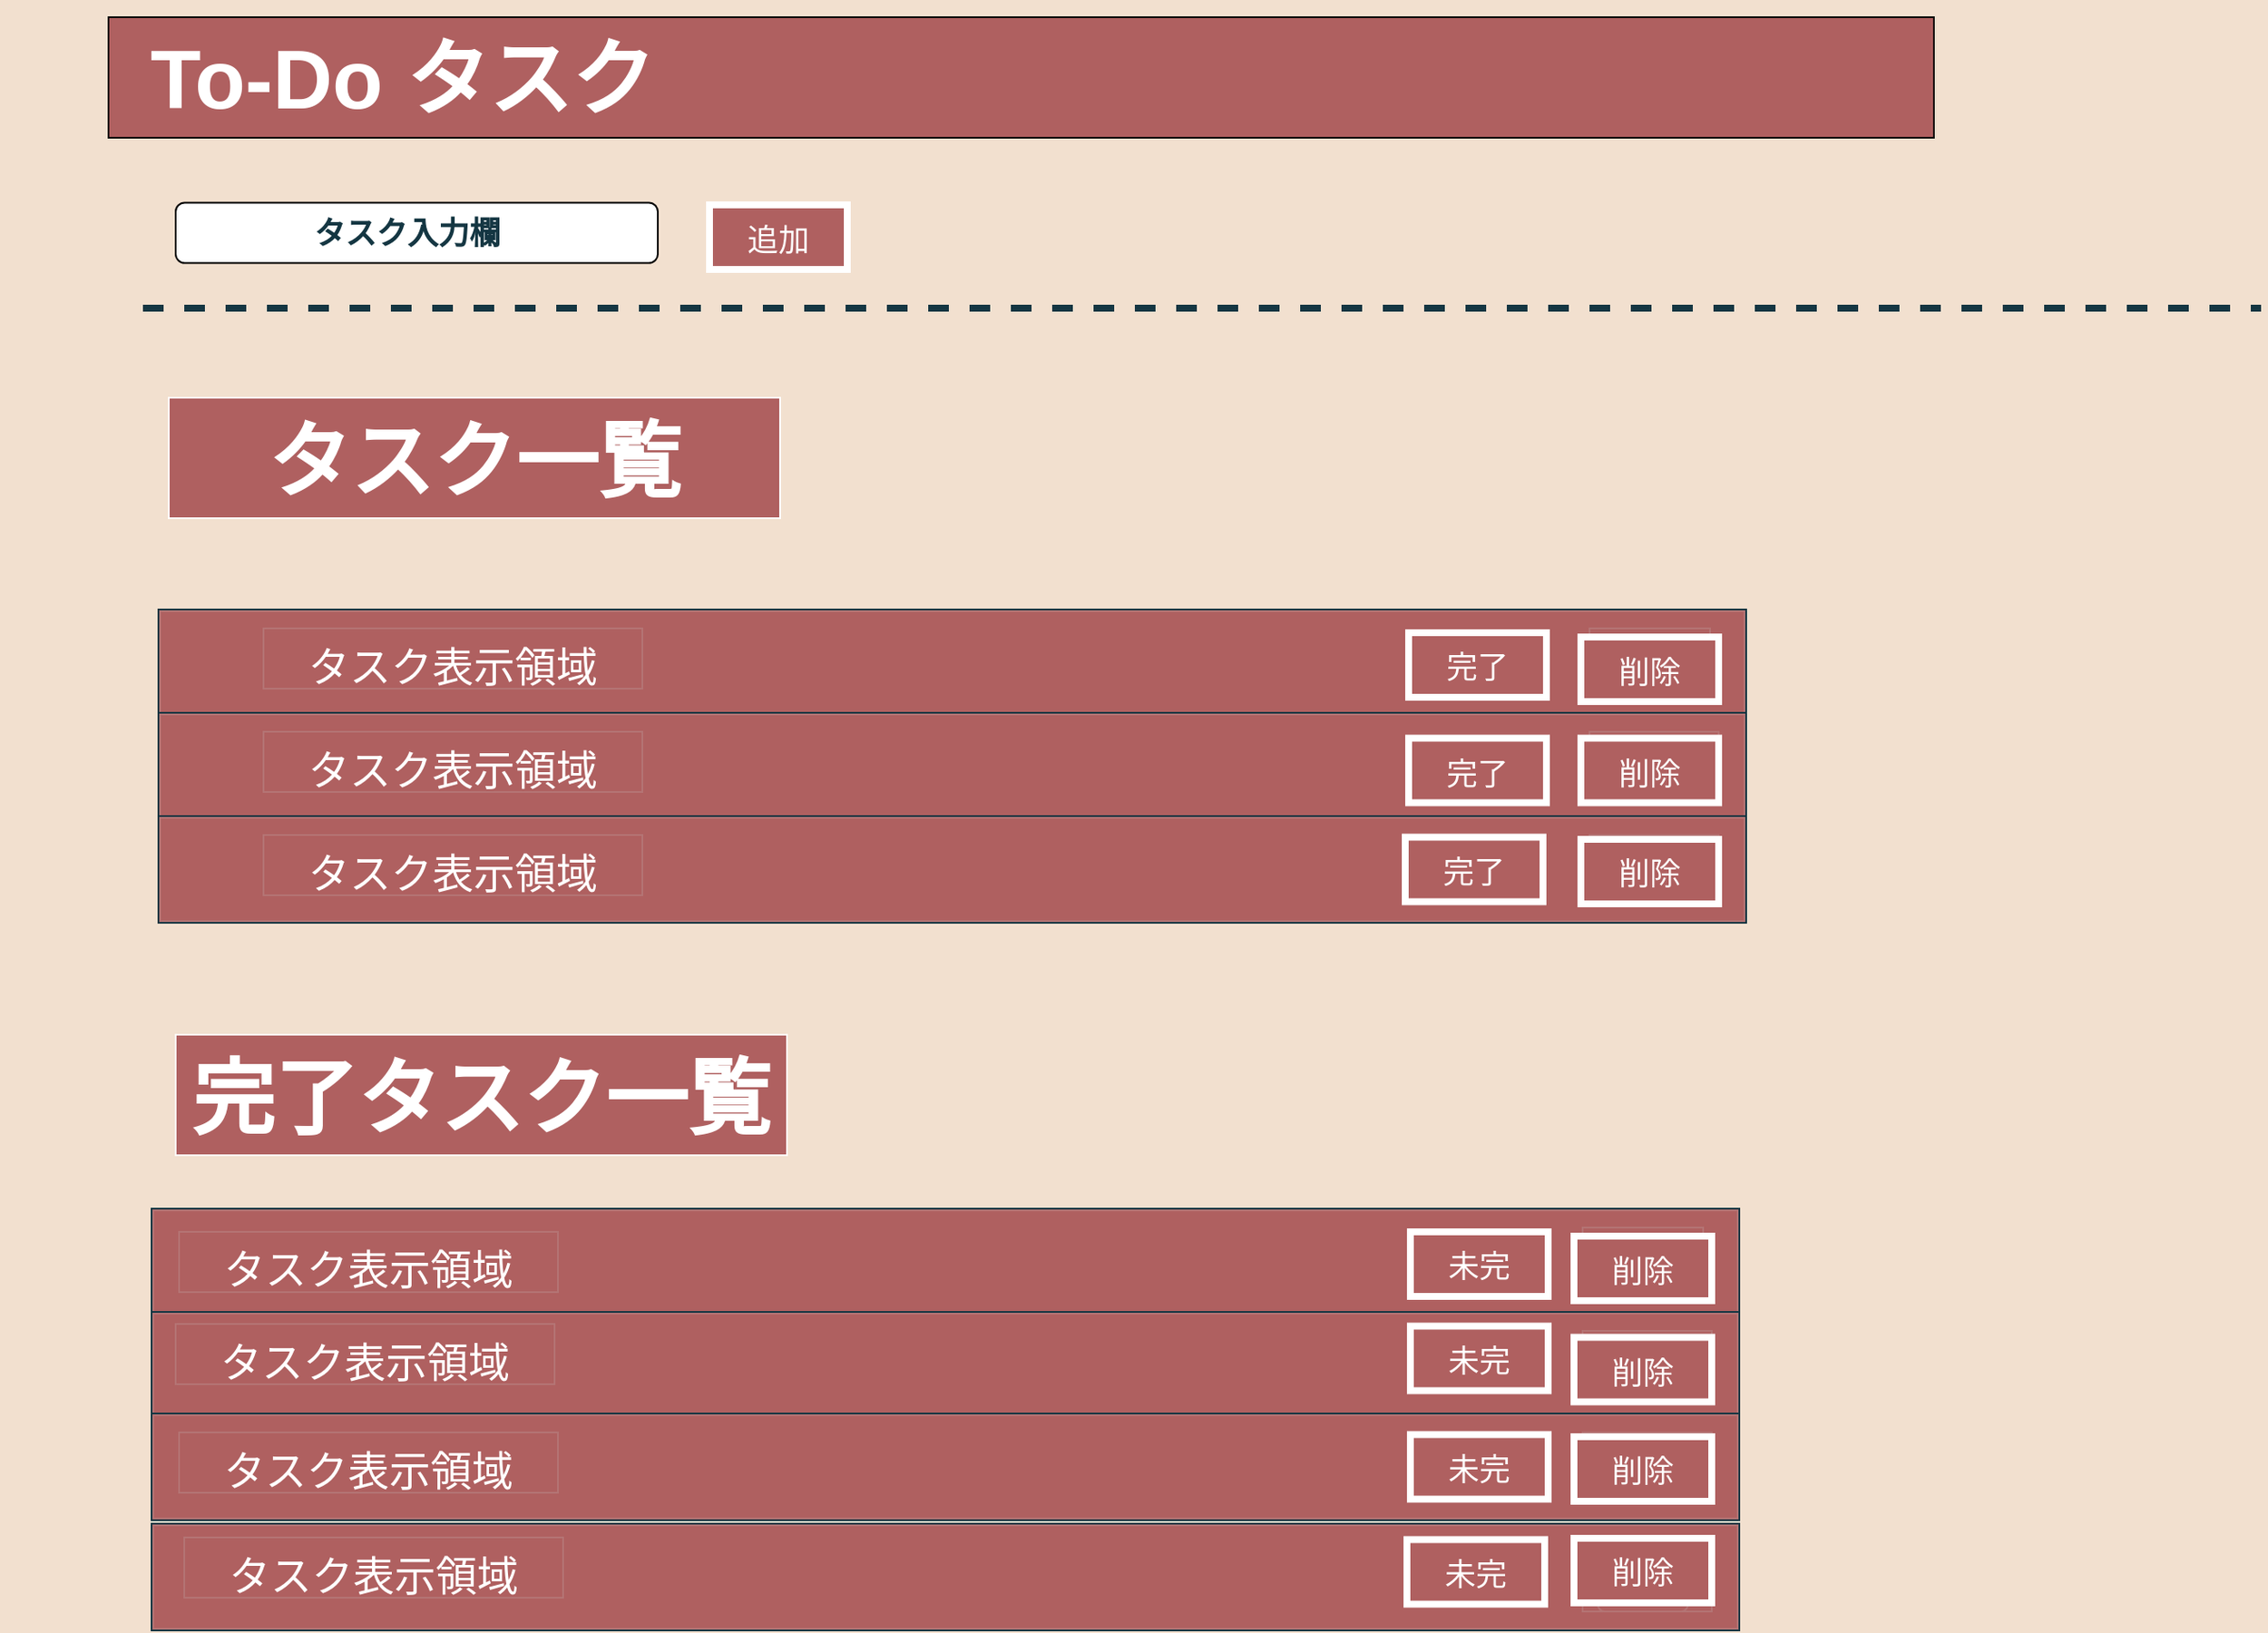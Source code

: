 <mxfile version="15.5.9" type="device"><diagram id="sPoJQPmtl4pyeb0jxavj" name="ページ1"><mxGraphModel dx="3197" dy="2639" grid="0" gridSize="13" guides="1" tooltips="1" connect="1" arrows="0" fold="1" page="1" pageScale="1" pageWidth="827" pageHeight="1169" background="#F2E0CF" math="0" shadow="0"><root><mxCell id="0"/><mxCell id="1" parent="0"/><mxCell id="PM-RHfAxBEITUPaF2qX8-1" value="" style="rounded=0;whiteSpace=wrap;html=1;fillColor=#AF6060;" parent="1" vertex="1"><mxGeometry y="-273" width="1060" height="70" as="geometry"/></mxCell><mxCell id="PM-RHfAxBEITUPaF2qX8-2" value="&lt;h1&gt;&lt;font style=&quot;font-size: 48px&quot;&gt;To-Do タスク&lt;/font&gt;&lt;/h1&gt;" style="text;html=1;resizable=0;autosize=1;align=center;verticalAlign=middle;points=[];rounded=0;fontColor=#FFFFFF;" parent="1" vertex="1"><mxGeometry x="14" y="-270" width="312" height="65" as="geometry"/></mxCell><mxCell id="PM-RHfAxBEITUPaF2qX8-5" value="" style="rounded=1;whiteSpace=wrap;html=1;fontSize=36;" parent="1" vertex="1"><mxGeometry x="39" y="-165.25" width="280" height="35" as="geometry"/></mxCell><mxCell id="PM-RHfAxBEITUPaF2qX8-12" value="" style="endArrow=none;dashed=1;html=1;rounded=0;fontSize=18;labelBackgroundColor=#DAD2D8;strokeColor=#143642;fontColor=#143642;strokeWidth=4;" parent="1" edge="1"><mxGeometry width="50" height="50" relative="1" as="geometry"><mxPoint x="20" y="-104" as="sourcePoint"/><mxPoint x="1250" y="-104" as="targetPoint"/></mxGeometry></mxCell><mxCell id="PM-RHfAxBEITUPaF2qX8-15" value="&lt;h2&gt;&lt;font style=&quot;font-size: 48px&quot;&gt;タスク一覧&lt;/font&gt;&lt;/h2&gt;" style="text;html=1;strokeColor=#FFFFFF;fillColor=#AF6060;align=center;verticalAlign=middle;whiteSpace=wrap;rounded=0;fontSize=36;fontColor=#FFFFFF;labelBackgroundColor=none;" parent="1" vertex="1"><mxGeometry x="35" y="-52" width="355" height="70" as="geometry"/></mxCell><mxCell id="PM-RHfAxBEITUPaF2qX8-38" value="" style="group;fillColor=none;strokeColor=#143642;fontColor=#FFFFFF;strokeWidth=3;perimeterSpacing=3;" parent="1" vertex="1" connectable="0"><mxGeometry x="30" y="72" width="920" height="60" as="geometry"/></mxCell><mxCell id="PM-RHfAxBEITUPaF2qX8-39" value="" style="rounded=0;whiteSpace=wrap;html=1;fontSize=36;fillColor=#AF6060;strokeColor=#B47474;fontColor=#FFFFFF;perimeterSpacing=3;" parent="PM-RHfAxBEITUPaF2qX8-38" vertex="1"><mxGeometry width="920.0" height="60" as="geometry"/></mxCell><mxCell id="PM-RHfAxBEITUPaF2qX8-41" value="&lt;font style=&quot;font-size: 24px&quot;&gt;タスク表示領域&lt;/font&gt;" style="text;html=1;align=center;verticalAlign=middle;whiteSpace=wrap;rounded=0;fontSize=36;fillColor=#AF6060;strokeColor=#B47474;fontColor=#FFFFFF;perimeterSpacing=3;" parent="PM-RHfAxBEITUPaF2qX8-38" vertex="1"><mxGeometry x="60" y="10" width="220" height="35" as="geometry"/></mxCell><mxCell id="PM-RHfAxBEITUPaF2qX8-42" value="" style="group;fillColor=#AF6060;strokeColor=#B47474;fontColor=#FFFFFF;perimeterSpacing=3;" parent="PM-RHfAxBEITUPaF2qX8-38" vertex="1" connectable="0"><mxGeometry x="830" y="10" width="70" height="40" as="geometry"/></mxCell><mxCell id="PM-RHfAxBEITUPaF2qX8-43" value="" style="rounded=1;whiteSpace=wrap;html=1;fontSize=36;fillColor=#AF6060;strokeColor=#B47474;fontColor=#FFFFFF;perimeterSpacing=3;" parent="PM-RHfAxBEITUPaF2qX8-42" vertex="1"><mxGeometry x="8.75" y="12" width="52.5" height="28.0" as="geometry"/></mxCell><mxCell id="PM-RHfAxBEITUPaF2qX8-71" value="" style="group;perimeterSpacing=3;" parent="PM-RHfAxBEITUPaF2qX8-38" vertex="1" connectable="0"><mxGeometry x="825" y="10" width="80" height="42.5" as="geometry"/></mxCell><mxCell id="PM-RHfAxBEITUPaF2qX8-72" value="" style="group;fillColor=#AF6060;strokeColor=#FFFFFF;strokeWidth=4;container=0;perimeterSpacing=3;" parent="PM-RHfAxBEITUPaF2qX8-71" vertex="1" connectable="0"><mxGeometry y="5" width="80" height="37.5" as="geometry"/></mxCell><mxCell id="PM-RHfAxBEITUPaF2qX8-73" value="&lt;font color=&quot;#ffffff&quot;&gt;&lt;span style=&quot;font-size: 18px&quot;&gt;削除&lt;/span&gt;&lt;/font&gt;" style="text;html=1;align=center;verticalAlign=middle;whiteSpace=wrap;rounded=0;fontSize=36;fillColor=none;strokeColor=none;strokeWidth=3;perimeterSpacing=3;" parent="PM-RHfAxBEITUPaF2qX8-71" vertex="1"><mxGeometry width="80" height="37.5" as="geometry"/></mxCell><mxCell id="YsrmhffFccaybpLMgvlw-38" value="" style="group;perimeterSpacing=3;" vertex="1" connectable="0" parent="PM-RHfAxBEITUPaF2qX8-38"><mxGeometry x="725" y="7.5" width="80" height="42.5" as="geometry"/></mxCell><mxCell id="YsrmhffFccaybpLMgvlw-39" value="" style="group;fillColor=#AF6060;strokeColor=#FFFFFF;strokeWidth=4;container=0;perimeterSpacing=3;" vertex="1" connectable="0" parent="YsrmhffFccaybpLMgvlw-38"><mxGeometry y="5" width="80" height="37.5" as="geometry"/></mxCell><mxCell id="YsrmhffFccaybpLMgvlw-40" value="&lt;font color=&quot;#ffffff&quot;&gt;&lt;span style=&quot;font-size: 18px&quot;&gt;完了&lt;/span&gt;&lt;/font&gt;" style="text;html=1;align=center;verticalAlign=middle;whiteSpace=wrap;rounded=0;fontSize=36;fillColor=none;strokeColor=none;strokeWidth=3;perimeterSpacing=3;" vertex="1" parent="YsrmhffFccaybpLMgvlw-38"><mxGeometry width="80" height="37.5" as="geometry"/></mxCell><mxCell id="PM-RHfAxBEITUPaF2qX8-48" value="" style="group;fillColor=none;strokeColor=#143642;fontColor=#FFFFFF;strokeWidth=3;perimeterSpacing=3;" parent="1" vertex="1" connectable="0"><mxGeometry x="30" y="132" width="920" height="60" as="geometry"/></mxCell><mxCell id="PM-RHfAxBEITUPaF2qX8-49" value="" style="rounded=0;whiteSpace=wrap;html=1;fontSize=36;fillColor=#AF6060;strokeColor=#B47474;fontColor=#FFFFFF;perimeterSpacing=3;" parent="PM-RHfAxBEITUPaF2qX8-48" vertex="1"><mxGeometry width="920.0" height="60" as="geometry"/></mxCell><mxCell id="PM-RHfAxBEITUPaF2qX8-50" value="&lt;font style=&quot;font-size: 24px&quot;&gt;タスク表示領域&lt;/font&gt;" style="text;html=1;align=center;verticalAlign=middle;whiteSpace=wrap;rounded=0;fontSize=36;fillColor=#AF6060;strokeColor=#B47474;fontColor=#FFFFFF;perimeterSpacing=3;" parent="PM-RHfAxBEITUPaF2qX8-48" vertex="1"><mxGeometry x="60" y="10" width="220" height="35" as="geometry"/></mxCell><mxCell id="PM-RHfAxBEITUPaF2qX8-51" value="" style="group;fillColor=#AF6060;strokeColor=#B47474;fontColor=#FFFFFF;perimeterSpacing=3;" parent="PM-RHfAxBEITUPaF2qX8-48" vertex="1" connectable="0"><mxGeometry x="830" y="10" width="75" height="41.25" as="geometry"/></mxCell><mxCell id="PM-RHfAxBEITUPaF2qX8-52" value="" style="rounded=1;whiteSpace=wrap;html=1;fontSize=36;fillColor=#AF6060;strokeColor=#B47474;fontColor=#FFFFFF;perimeterSpacing=3;" parent="PM-RHfAxBEITUPaF2qX8-51" vertex="1"><mxGeometry x="8.75" y="12" width="52.5" height="28.0" as="geometry"/></mxCell><mxCell id="PM-RHfAxBEITUPaF2qX8-74" value="" style="group;perimeterSpacing=3;" parent="PM-RHfAxBEITUPaF2qX8-51" vertex="1" connectable="0"><mxGeometry x="-5" y="-1.25" width="80" height="42.5" as="geometry"/></mxCell><mxCell id="PM-RHfAxBEITUPaF2qX8-75" value="" style="group;fillColor=#AF6060;strokeColor=#FFFFFF;strokeWidth=4;container=0;perimeterSpacing=3;" parent="PM-RHfAxBEITUPaF2qX8-74" vertex="1" connectable="0"><mxGeometry y="5" width="80" height="37.5" as="geometry"/></mxCell><mxCell id="PM-RHfAxBEITUPaF2qX8-76" value="&lt;font color=&quot;#ffffff&quot;&gt;&lt;span style=&quot;font-size: 18px&quot;&gt;削除&lt;/span&gt;&lt;/font&gt;" style="text;html=1;align=center;verticalAlign=middle;whiteSpace=wrap;rounded=0;fontSize=36;fillColor=none;strokeColor=none;strokeWidth=3;perimeterSpacing=3;" parent="PM-RHfAxBEITUPaF2qX8-74" vertex="1"><mxGeometry width="80" height="37.5" as="geometry"/></mxCell><mxCell id="YsrmhffFccaybpLMgvlw-41" value="" style="group;perimeterSpacing=3;" vertex="1" connectable="0" parent="PM-RHfAxBEITUPaF2qX8-48"><mxGeometry x="725" y="8.75" width="80" height="42.5" as="geometry"/></mxCell><mxCell id="YsrmhffFccaybpLMgvlw-42" value="" style="group;fillColor=#AF6060;strokeColor=#FFFFFF;strokeWidth=4;container=0;perimeterSpacing=3;" vertex="1" connectable="0" parent="YsrmhffFccaybpLMgvlw-41"><mxGeometry y="5" width="80" height="37.5" as="geometry"/></mxCell><mxCell id="YsrmhffFccaybpLMgvlw-43" value="&lt;font color=&quot;#ffffff&quot;&gt;&lt;span style=&quot;font-size: 18px&quot;&gt;完了&lt;/span&gt;&lt;/font&gt;" style="text;html=1;align=center;verticalAlign=middle;whiteSpace=wrap;rounded=0;fontSize=36;fillColor=none;strokeColor=none;strokeWidth=3;perimeterSpacing=3;" vertex="1" parent="YsrmhffFccaybpLMgvlw-41"><mxGeometry width="80" height="37.5" as="geometry"/></mxCell><mxCell id="PM-RHfAxBEITUPaF2qX8-55" value="" style="group;fillColor=none;strokeColor=#143642;fontColor=#FFFFFF;strokeWidth=3;perimeterSpacing=3;" parent="1" vertex="1" connectable="0"><mxGeometry x="30" y="192" width="920" height="60" as="geometry"/></mxCell><mxCell id="PM-RHfAxBEITUPaF2qX8-56" value="" style="rounded=0;whiteSpace=wrap;html=1;fontSize=36;fillColor=#AF6060;strokeColor=#B47474;fontColor=#FFFFFF;perimeterSpacing=3;" parent="PM-RHfAxBEITUPaF2qX8-55" vertex="1"><mxGeometry width="920.0" height="60" as="geometry"/></mxCell><mxCell id="PM-RHfAxBEITUPaF2qX8-57" value="&lt;font style=&quot;font-size: 24px&quot;&gt;タスク表示領域&lt;/font&gt;" style="text;html=1;align=center;verticalAlign=middle;whiteSpace=wrap;rounded=0;fontSize=36;fillColor=#AF6060;strokeColor=#B47474;fontColor=#FFFFFF;perimeterSpacing=3;" parent="PM-RHfAxBEITUPaF2qX8-55" vertex="1"><mxGeometry x="60" y="10" width="220" height="35" as="geometry"/></mxCell><mxCell id="PM-RHfAxBEITUPaF2qX8-58" value="" style="group;fillColor=#AF6060;strokeColor=#B47474;fontColor=#FFFFFF;perimeterSpacing=3;" parent="PM-RHfAxBEITUPaF2qX8-55" vertex="1" connectable="0"><mxGeometry x="830" y="10" width="75" height="40" as="geometry"/></mxCell><mxCell id="PM-RHfAxBEITUPaF2qX8-59" value="" style="rounded=1;whiteSpace=wrap;html=1;fontSize=36;fillColor=#AF6060;strokeColor=#B47474;fontColor=#FFFFFF;perimeterSpacing=3;" parent="PM-RHfAxBEITUPaF2qX8-58" vertex="1"><mxGeometry x="8.75" y="12" width="52.5" height="28.0" as="geometry"/></mxCell><mxCell id="PM-RHfAxBEITUPaF2qX8-77" value="" style="group;perimeterSpacing=3;" parent="PM-RHfAxBEITUPaF2qX8-58" vertex="1" connectable="0"><mxGeometry x="-5" y="-2.5" width="80" height="42.5" as="geometry"/></mxCell><mxCell id="PM-RHfAxBEITUPaF2qX8-78" value="" style="group;fillColor=#AF6060;strokeColor=#FFFFFF;strokeWidth=4;container=0;perimeterSpacing=3;" parent="PM-RHfAxBEITUPaF2qX8-77" vertex="1" connectable="0"><mxGeometry y="5" width="80" height="37.5" as="geometry"/></mxCell><mxCell id="PM-RHfAxBEITUPaF2qX8-79" value="&lt;div&gt;&lt;span style=&quot;font-size: 18px ; color: rgb(255 , 255 , 255) ; line-height: 1.2&quot;&gt;削除&lt;/span&gt;&lt;/div&gt;" style="text;html=1;align=center;verticalAlign=middle;whiteSpace=wrap;rounded=0;fontSize=36;fillColor=none;strokeColor=none;strokeWidth=3;perimeterSpacing=3;" parent="PM-RHfAxBEITUPaF2qX8-77" vertex="1"><mxGeometry width="80" height="37.5" as="geometry"/></mxCell><mxCell id="YsrmhffFccaybpLMgvlw-44" value="" style="group;perimeterSpacing=3;" vertex="1" connectable="0" parent="PM-RHfAxBEITUPaF2qX8-55"><mxGeometry x="723" y="6.25" width="80" height="42.5" as="geometry"/></mxCell><mxCell id="YsrmhffFccaybpLMgvlw-45" value="" style="group;fillColor=#AF6060;strokeColor=#FFFFFF;strokeWidth=4;container=0;perimeterSpacing=3;" vertex="1" connectable="0" parent="YsrmhffFccaybpLMgvlw-44"><mxGeometry y="5" width="80" height="37.5" as="geometry"/></mxCell><mxCell id="YsrmhffFccaybpLMgvlw-46" value="&lt;font color=&quot;#ffffff&quot;&gt;&lt;span style=&quot;font-size: 18px&quot;&gt;完了&lt;/span&gt;&lt;/font&gt;" style="text;html=1;align=center;verticalAlign=middle;whiteSpace=wrap;rounded=0;fontSize=36;fillColor=none;strokeColor=none;strokeWidth=3;perimeterSpacing=3;" vertex="1" parent="YsrmhffFccaybpLMgvlw-44"><mxGeometry width="80" height="37.5" as="geometry"/></mxCell><mxCell id="PM-RHfAxBEITUPaF2qX8-70" value="" style="group" parent="1" vertex="1" connectable="0"><mxGeometry x="349" y="-169" width="80" height="42.5" as="geometry"/></mxCell><mxCell id="PM-RHfAxBEITUPaF2qX8-10" value="" style="group;fillColor=#AF6060;strokeColor=#FFFFFF;strokeWidth=4;container=0;" parent="PM-RHfAxBEITUPaF2qX8-70" vertex="1" connectable="0"><mxGeometry y="5" width="80" height="37.5" as="geometry"/></mxCell><mxCell id="PM-RHfAxBEITUPaF2qX8-7" value="&lt;div&gt;&lt;span style=&quot;font-size: 18px ; color: rgb(255 , 255 , 255) ; line-height: 1.2&quot;&gt;追加&lt;/span&gt;&lt;/div&gt;" style="text;html=1;align=center;verticalAlign=middle;whiteSpace=wrap;rounded=0;fontSize=36;fillColor=none;strokeColor=none;strokeWidth=3;" parent="PM-RHfAxBEITUPaF2qX8-70" vertex="1"><mxGeometry width="80" height="37.5" as="geometry"/></mxCell><mxCell id="PM-RHfAxBEITUPaF2qX8-83" value="&lt;h5&gt;&lt;font style=&quot;font-size: 18px&quot;&gt;タスク入力欄&lt;/font&gt;&lt;/h5&gt;" style="text;html=1;strokeColor=none;fillColor=none;align=center;verticalAlign=middle;whiteSpace=wrap;rounded=0;labelBackgroundColor=none;sketch=0;fontSize=48;fontColor=#143642;" parent="1" vertex="1"><mxGeometry x="-63" y="-157" width="473" height="3" as="geometry"/></mxCell><mxCell id="YsrmhffFccaybpLMgvlw-1" value="&lt;h2&gt;&lt;span style=&quot;font-size: 48px&quot;&gt;完了タスク一覧&lt;/span&gt;&lt;/h2&gt;" style="text;html=1;strokeColor=#FFFFFF;fillColor=#AF6060;align=center;verticalAlign=middle;whiteSpace=wrap;rounded=0;fontSize=36;fontColor=#FFFFFF;labelBackgroundColor=none;" vertex="1" parent="1"><mxGeometry x="39" y="318" width="355" height="70" as="geometry"/></mxCell><mxCell id="YsrmhffFccaybpLMgvlw-2" value="" style="group;fillColor=none;strokeColor=#143642;fontColor=#FFFFFF;strokeWidth=3;perimeterSpacing=3;" vertex="1" connectable="0" parent="1"><mxGeometry x="26" y="420" width="920" height="60" as="geometry"/></mxCell><mxCell id="YsrmhffFccaybpLMgvlw-3" value="" style="rounded=0;whiteSpace=wrap;html=1;fontSize=36;fillColor=#AF6060;strokeColor=#B47474;fontColor=#FFFFFF;perimeterSpacing=3;" vertex="1" parent="YsrmhffFccaybpLMgvlw-2"><mxGeometry width="920.0" height="60" as="geometry"/></mxCell><mxCell id="YsrmhffFccaybpLMgvlw-4" value="&lt;font style=&quot;font-size: 24px&quot;&gt;タスク表示領域&lt;/font&gt;" style="text;html=1;align=center;verticalAlign=middle;whiteSpace=wrap;rounded=0;fontSize=36;fillColor=#AF6060;strokeColor=#B47474;fontColor=#FFFFFF;perimeterSpacing=3;" vertex="1" parent="YsrmhffFccaybpLMgvlw-2"><mxGeometry x="15" y="12.5" width="220" height="35" as="geometry"/></mxCell><mxCell id="YsrmhffFccaybpLMgvlw-5" value="" style="group;fillColor=#AF6060;strokeColor=#B47474;fontColor=#FFFFFF;perimeterSpacing=3;" vertex="1" connectable="0" parent="YsrmhffFccaybpLMgvlw-2"><mxGeometry x="830" y="10" width="70" height="40" as="geometry"/></mxCell><mxCell id="YsrmhffFccaybpLMgvlw-6" value="" style="rounded=1;whiteSpace=wrap;html=1;fontSize=36;fillColor=#AF6060;strokeColor=#B47474;fontColor=#FFFFFF;perimeterSpacing=3;" vertex="1" parent="YsrmhffFccaybpLMgvlw-5"><mxGeometry x="8.75" y="12" width="52.5" height="28.0" as="geometry"/></mxCell><mxCell id="YsrmhffFccaybpLMgvlw-8" value="" style="group;perimeterSpacing=3;" vertex="1" connectable="0" parent="YsrmhffFccaybpLMgvlw-2"><mxGeometry x="825" y="10" width="80" height="42.5" as="geometry"/></mxCell><mxCell id="YsrmhffFccaybpLMgvlw-9" value="" style="group;fillColor=#AF6060;strokeColor=#FFFFFF;strokeWidth=4;container=0;perimeterSpacing=3;" vertex="1" connectable="0" parent="YsrmhffFccaybpLMgvlw-8"><mxGeometry y="5" width="80" height="37.5" as="geometry"/></mxCell><mxCell id="YsrmhffFccaybpLMgvlw-10" value="&lt;font color=&quot;#ffffff&quot;&gt;&lt;span style=&quot;font-size: 18px&quot;&gt;削除&lt;/span&gt;&lt;/font&gt;" style="text;html=1;align=center;verticalAlign=middle;whiteSpace=wrap;rounded=0;fontSize=36;fillColor=none;strokeColor=none;strokeWidth=3;perimeterSpacing=3;" vertex="1" parent="YsrmhffFccaybpLMgvlw-8"><mxGeometry width="80" height="37.5" as="geometry"/></mxCell><mxCell id="YsrmhffFccaybpLMgvlw-47" value="" style="group;perimeterSpacing=3;" vertex="1" connectable="0" parent="YsrmhffFccaybpLMgvlw-2"><mxGeometry x="730" y="7.5" width="80" height="42.5" as="geometry"/></mxCell><mxCell id="YsrmhffFccaybpLMgvlw-48" value="" style="group;fillColor=#AF6060;strokeColor=#FFFFFF;strokeWidth=4;container=0;perimeterSpacing=3;" vertex="1" connectable="0" parent="YsrmhffFccaybpLMgvlw-47"><mxGeometry y="5" width="80" height="37.5" as="geometry"/></mxCell><mxCell id="YsrmhffFccaybpLMgvlw-49" value="&lt;font color=&quot;#ffffff&quot;&gt;&lt;span style=&quot;font-size: 18px&quot;&gt;未完&lt;/span&gt;&lt;/font&gt;" style="text;html=1;align=center;verticalAlign=middle;whiteSpace=wrap;rounded=0;fontSize=36;fillColor=none;strokeColor=none;strokeWidth=3;perimeterSpacing=3;" vertex="1" parent="YsrmhffFccaybpLMgvlw-47"><mxGeometry width="80" height="37.5" as="geometry"/></mxCell><mxCell id="YsrmhffFccaybpLMgvlw-11" value="" style="group;fillColor=none;strokeColor=#143642;fontColor=#FFFFFF;strokeWidth=3;perimeterSpacing=3;" vertex="1" connectable="0" parent="1"><mxGeometry x="26" y="480" width="920" height="60" as="geometry"/></mxCell><mxCell id="YsrmhffFccaybpLMgvlw-12" value="" style="rounded=0;whiteSpace=wrap;html=1;fontSize=36;fillColor=#AF6060;strokeColor=#B47474;fontColor=#FFFFFF;perimeterSpacing=3;" vertex="1" parent="YsrmhffFccaybpLMgvlw-11"><mxGeometry width="920.0" height="60" as="geometry"/></mxCell><mxCell id="YsrmhffFccaybpLMgvlw-13" value="&lt;font style=&quot;font-size: 24px&quot;&gt;タスク表示領域&lt;/font&gt;" style="text;html=1;align=center;verticalAlign=middle;whiteSpace=wrap;rounded=0;fontSize=36;fillColor=#AF6060;strokeColor=#B47474;fontColor=#FFFFFF;perimeterSpacing=3;" vertex="1" parent="YsrmhffFccaybpLMgvlw-11"><mxGeometry x="13" y="6" width="220" height="35" as="geometry"/></mxCell><mxCell id="YsrmhffFccaybpLMgvlw-15" value="" style="group;fillColor=#AF6060;strokeColor=#B47474;fontColor=#FFFFFF;perimeterSpacing=3;" vertex="1" connectable="0" parent="YsrmhffFccaybpLMgvlw-11"><mxGeometry x="830" y="10" width="75" height="41.25" as="geometry"/></mxCell><mxCell id="YsrmhffFccaybpLMgvlw-16" value="" style="rounded=1;whiteSpace=wrap;html=1;fontSize=36;fillColor=#AF6060;strokeColor=#B47474;fontColor=#FFFFFF;perimeterSpacing=3;" vertex="1" parent="YsrmhffFccaybpLMgvlw-15"><mxGeometry x="8.75" y="12" width="52.5" height="28.0" as="geometry"/></mxCell><mxCell id="YsrmhffFccaybpLMgvlw-17" value="" style="group;perimeterSpacing=3;" vertex="1" connectable="0" parent="YsrmhffFccaybpLMgvlw-15"><mxGeometry x="-5" y="-1.25" width="80" height="42.5" as="geometry"/></mxCell><mxCell id="YsrmhffFccaybpLMgvlw-18" value="" style="group;fillColor=#AF6060;strokeColor=#FFFFFF;strokeWidth=4;container=0;perimeterSpacing=3;" vertex="1" connectable="0" parent="YsrmhffFccaybpLMgvlw-17"><mxGeometry y="5" width="80" height="37.5" as="geometry"/></mxCell><mxCell id="YsrmhffFccaybpLMgvlw-19" value="&lt;font color=&quot;#ffffff&quot;&gt;&lt;span style=&quot;font-size: 18px&quot;&gt;削除&lt;/span&gt;&lt;/font&gt;" style="text;html=1;align=center;verticalAlign=middle;whiteSpace=wrap;rounded=0;fontSize=36;fillColor=none;strokeColor=none;strokeWidth=3;perimeterSpacing=3;" vertex="1" parent="YsrmhffFccaybpLMgvlw-17"><mxGeometry width="80" height="37.5" as="geometry"/></mxCell><mxCell id="YsrmhffFccaybpLMgvlw-53" value="" style="group;perimeterSpacing=3;" vertex="1" connectable="0" parent="YsrmhffFccaybpLMgvlw-11"><mxGeometry x="730" y="2.25" width="80" height="42.5" as="geometry"/></mxCell><mxCell id="YsrmhffFccaybpLMgvlw-54" value="" style="group;fillColor=#AF6060;strokeColor=#FFFFFF;strokeWidth=4;container=0;perimeterSpacing=3;" vertex="1" connectable="0" parent="YsrmhffFccaybpLMgvlw-53"><mxGeometry y="5" width="80" height="37.5" as="geometry"/></mxCell><mxCell id="YsrmhffFccaybpLMgvlw-55" value="&lt;font color=&quot;#ffffff&quot;&gt;&lt;span style=&quot;font-size: 18px&quot;&gt;未完&lt;/span&gt;&lt;/font&gt;" style="text;html=1;align=center;verticalAlign=middle;whiteSpace=wrap;rounded=0;fontSize=36;fillColor=none;strokeColor=none;strokeWidth=3;perimeterSpacing=3;" vertex="1" parent="YsrmhffFccaybpLMgvlw-53"><mxGeometry width="80" height="37.5" as="geometry"/></mxCell><mxCell id="YsrmhffFccaybpLMgvlw-20" value="" style="group;fillColor=none;strokeColor=#143642;fontColor=#FFFFFF;strokeWidth=3;perimeterSpacing=3;" vertex="1" connectable="0" parent="1"><mxGeometry x="26" y="539" width="920" height="60" as="geometry"/></mxCell><mxCell id="YsrmhffFccaybpLMgvlw-21" value="" style="rounded=0;whiteSpace=wrap;html=1;fontSize=36;fillColor=#AF6060;strokeColor=#B47474;fontColor=#FFFFFF;perimeterSpacing=3;" vertex="1" parent="YsrmhffFccaybpLMgvlw-20"><mxGeometry width="920.0" height="60" as="geometry"/></mxCell><mxCell id="YsrmhffFccaybpLMgvlw-22" value="&lt;font style=&quot;font-size: 24px&quot;&gt;タスク表示領域&lt;/font&gt;" style="text;html=1;align=center;verticalAlign=middle;whiteSpace=wrap;rounded=0;fontSize=36;fillColor=#AF6060;strokeColor=#B47474;fontColor=#FFFFFF;perimeterSpacing=3;" vertex="1" parent="YsrmhffFccaybpLMgvlw-20"><mxGeometry x="15" y="10" width="220" height="35" as="geometry"/></mxCell><mxCell id="YsrmhffFccaybpLMgvlw-23" value="" style="group;fillColor=#AF6060;strokeColor=#B47474;fontColor=#FFFFFF;perimeterSpacing=3;" vertex="1" connectable="0" parent="YsrmhffFccaybpLMgvlw-20"><mxGeometry x="830" y="10" width="75" height="40" as="geometry"/></mxCell><mxCell id="YsrmhffFccaybpLMgvlw-24" value="" style="rounded=1;whiteSpace=wrap;html=1;fontSize=36;fillColor=#AF6060;strokeColor=#B47474;fontColor=#FFFFFF;perimeterSpacing=3;" vertex="1" parent="YsrmhffFccaybpLMgvlw-23"><mxGeometry x="8.75" y="12" width="52.5" height="28.0" as="geometry"/></mxCell><mxCell id="YsrmhffFccaybpLMgvlw-25" value="" style="group;perimeterSpacing=3;" vertex="1" connectable="0" parent="YsrmhffFccaybpLMgvlw-23"><mxGeometry x="-5" y="-2.5" width="80" height="42.5" as="geometry"/></mxCell><mxCell id="YsrmhffFccaybpLMgvlw-26" value="" style="group;fillColor=#AF6060;strokeColor=#FFFFFF;strokeWidth=4;container=0;perimeterSpacing=3;" vertex="1" connectable="0" parent="YsrmhffFccaybpLMgvlw-25"><mxGeometry y="5" width="80" height="37.5" as="geometry"/></mxCell><mxCell id="YsrmhffFccaybpLMgvlw-27" value="&lt;div&gt;&lt;span style=&quot;font-size: 18px ; color: rgb(255 , 255 , 255) ; line-height: 1.2&quot;&gt;削除&lt;/span&gt;&lt;/div&gt;" style="text;html=1;align=center;verticalAlign=middle;whiteSpace=wrap;rounded=0;fontSize=36;fillColor=none;strokeColor=none;strokeWidth=3;perimeterSpacing=3;" vertex="1" parent="YsrmhffFccaybpLMgvlw-25"><mxGeometry width="80" height="37.5" as="geometry"/></mxCell><mxCell id="YsrmhffFccaybpLMgvlw-56" value="" style="group;perimeterSpacing=3;" vertex="1" connectable="0" parent="YsrmhffFccaybpLMgvlw-20"><mxGeometry x="730" y="6.25" width="80" height="42.5" as="geometry"/></mxCell><mxCell id="YsrmhffFccaybpLMgvlw-57" value="" style="group;fillColor=#AF6060;strokeColor=#FFFFFF;strokeWidth=4;container=0;perimeterSpacing=3;" vertex="1" connectable="0" parent="YsrmhffFccaybpLMgvlw-56"><mxGeometry y="5" width="80" height="37.5" as="geometry"/></mxCell><mxCell id="YsrmhffFccaybpLMgvlw-58" value="&lt;font color=&quot;#ffffff&quot;&gt;&lt;span style=&quot;font-size: 18px&quot;&gt;未完&lt;/span&gt;&lt;/font&gt;" style="text;html=1;align=center;verticalAlign=middle;whiteSpace=wrap;rounded=0;fontSize=36;fillColor=none;strokeColor=none;strokeWidth=3;perimeterSpacing=3;" vertex="1" parent="YsrmhffFccaybpLMgvlw-56"><mxGeometry width="80" height="37.5" as="geometry"/></mxCell><mxCell id="YsrmhffFccaybpLMgvlw-29" value="" style="group;fillColor=none;strokeColor=#143642;fontColor=#FFFFFF;strokeWidth=3;perimeterSpacing=3;glass=1;" vertex="1" connectable="0" parent="1"><mxGeometry x="26" y="603" width="920" height="60" as="geometry"/></mxCell><mxCell id="YsrmhffFccaybpLMgvlw-30" value="" style="rounded=0;whiteSpace=wrap;html=1;fontSize=36;fillColor=#AF6060;strokeColor=#B47474;fontColor=#FFFFFF;perimeterSpacing=3;" vertex="1" parent="YsrmhffFccaybpLMgvlw-29"><mxGeometry width="920.0" height="60" as="geometry"/></mxCell><mxCell id="YsrmhffFccaybpLMgvlw-31" value="&lt;font style=&quot;font-size: 24px&quot;&gt;タスク表示領域&lt;/font&gt;" style="text;html=1;align=center;verticalAlign=middle;whiteSpace=wrap;rounded=0;fontSize=36;fillColor=#AF6060;strokeColor=#B47474;fontColor=#FFFFFF;perimeterSpacing=3;" vertex="1" parent="YsrmhffFccaybpLMgvlw-29"><mxGeometry x="18" y="7" width="220" height="35" as="geometry"/></mxCell><mxCell id="YsrmhffFccaybpLMgvlw-32" value="" style="group;fillColor=#AF6060;strokeColor=#B47474;fontColor=#FFFFFF;perimeterSpacing=3;" vertex="1" connectable="0" parent="YsrmhffFccaybpLMgvlw-29"><mxGeometry x="830" y="10" width="75" height="40" as="geometry"/></mxCell><mxCell id="YsrmhffFccaybpLMgvlw-33" value="" style="rounded=1;whiteSpace=wrap;html=1;fontSize=36;fillColor=#AF6060;strokeColor=#B47474;fontColor=#FFFFFF;perimeterSpacing=3;" vertex="1" parent="YsrmhffFccaybpLMgvlw-32"><mxGeometry x="8.75" y="12" width="52.5" height="28.0" as="geometry"/></mxCell><mxCell id="YsrmhffFccaybpLMgvlw-34" value="" style="group;perimeterSpacing=3;" vertex="1" connectable="0" parent="YsrmhffFccaybpLMgvlw-32"><mxGeometry x="-5" y="-7.5" width="80" height="42.5" as="geometry"/></mxCell><mxCell id="YsrmhffFccaybpLMgvlw-35" value="" style="group;fillColor=#AF6060;strokeColor=#FFFFFF;strokeWidth=4;container=0;perimeterSpacing=3;" vertex="1" connectable="0" parent="YsrmhffFccaybpLMgvlw-34"><mxGeometry y="5" width="80" height="37.5" as="geometry"/></mxCell><mxCell id="YsrmhffFccaybpLMgvlw-36" value="&lt;div&gt;&lt;span style=&quot;font-size: 18px ; color: rgb(255 , 255 , 255) ; line-height: 1.2&quot;&gt;削除&lt;/span&gt;&lt;/div&gt;" style="text;html=1;align=center;verticalAlign=middle;whiteSpace=wrap;rounded=0;fontSize=36;fillColor=none;strokeColor=none;strokeWidth=3;perimeterSpacing=3;" vertex="1" parent="YsrmhffFccaybpLMgvlw-34"><mxGeometry width="80" height="37.5" as="geometry"/></mxCell><mxCell id="YsrmhffFccaybpLMgvlw-50" value="" style="group;perimeterSpacing=3;" vertex="1" connectable="0" parent="YsrmhffFccaybpLMgvlw-29"><mxGeometry x="728" y="3.25" width="80" height="42.5" as="geometry"/></mxCell><mxCell id="YsrmhffFccaybpLMgvlw-51" value="" style="group;fillColor=#AF6060;strokeColor=#FFFFFF;strokeWidth=4;container=0;perimeterSpacing=3;" vertex="1" connectable="0" parent="YsrmhffFccaybpLMgvlw-50"><mxGeometry y="5" width="80" height="37.5" as="geometry"/></mxCell><mxCell id="YsrmhffFccaybpLMgvlw-52" value="&lt;font color=&quot;#ffffff&quot;&gt;&lt;span style=&quot;font-size: 18px&quot;&gt;未完&lt;/span&gt;&lt;/font&gt;" style="text;html=1;align=center;verticalAlign=middle;whiteSpace=wrap;rounded=0;fontSize=36;fillColor=none;strokeColor=none;strokeWidth=3;perimeterSpacing=3;" vertex="1" parent="YsrmhffFccaybpLMgvlw-50"><mxGeometry width="80" height="37.5" as="geometry"/></mxCell></root></mxGraphModel></diagram></mxfile>